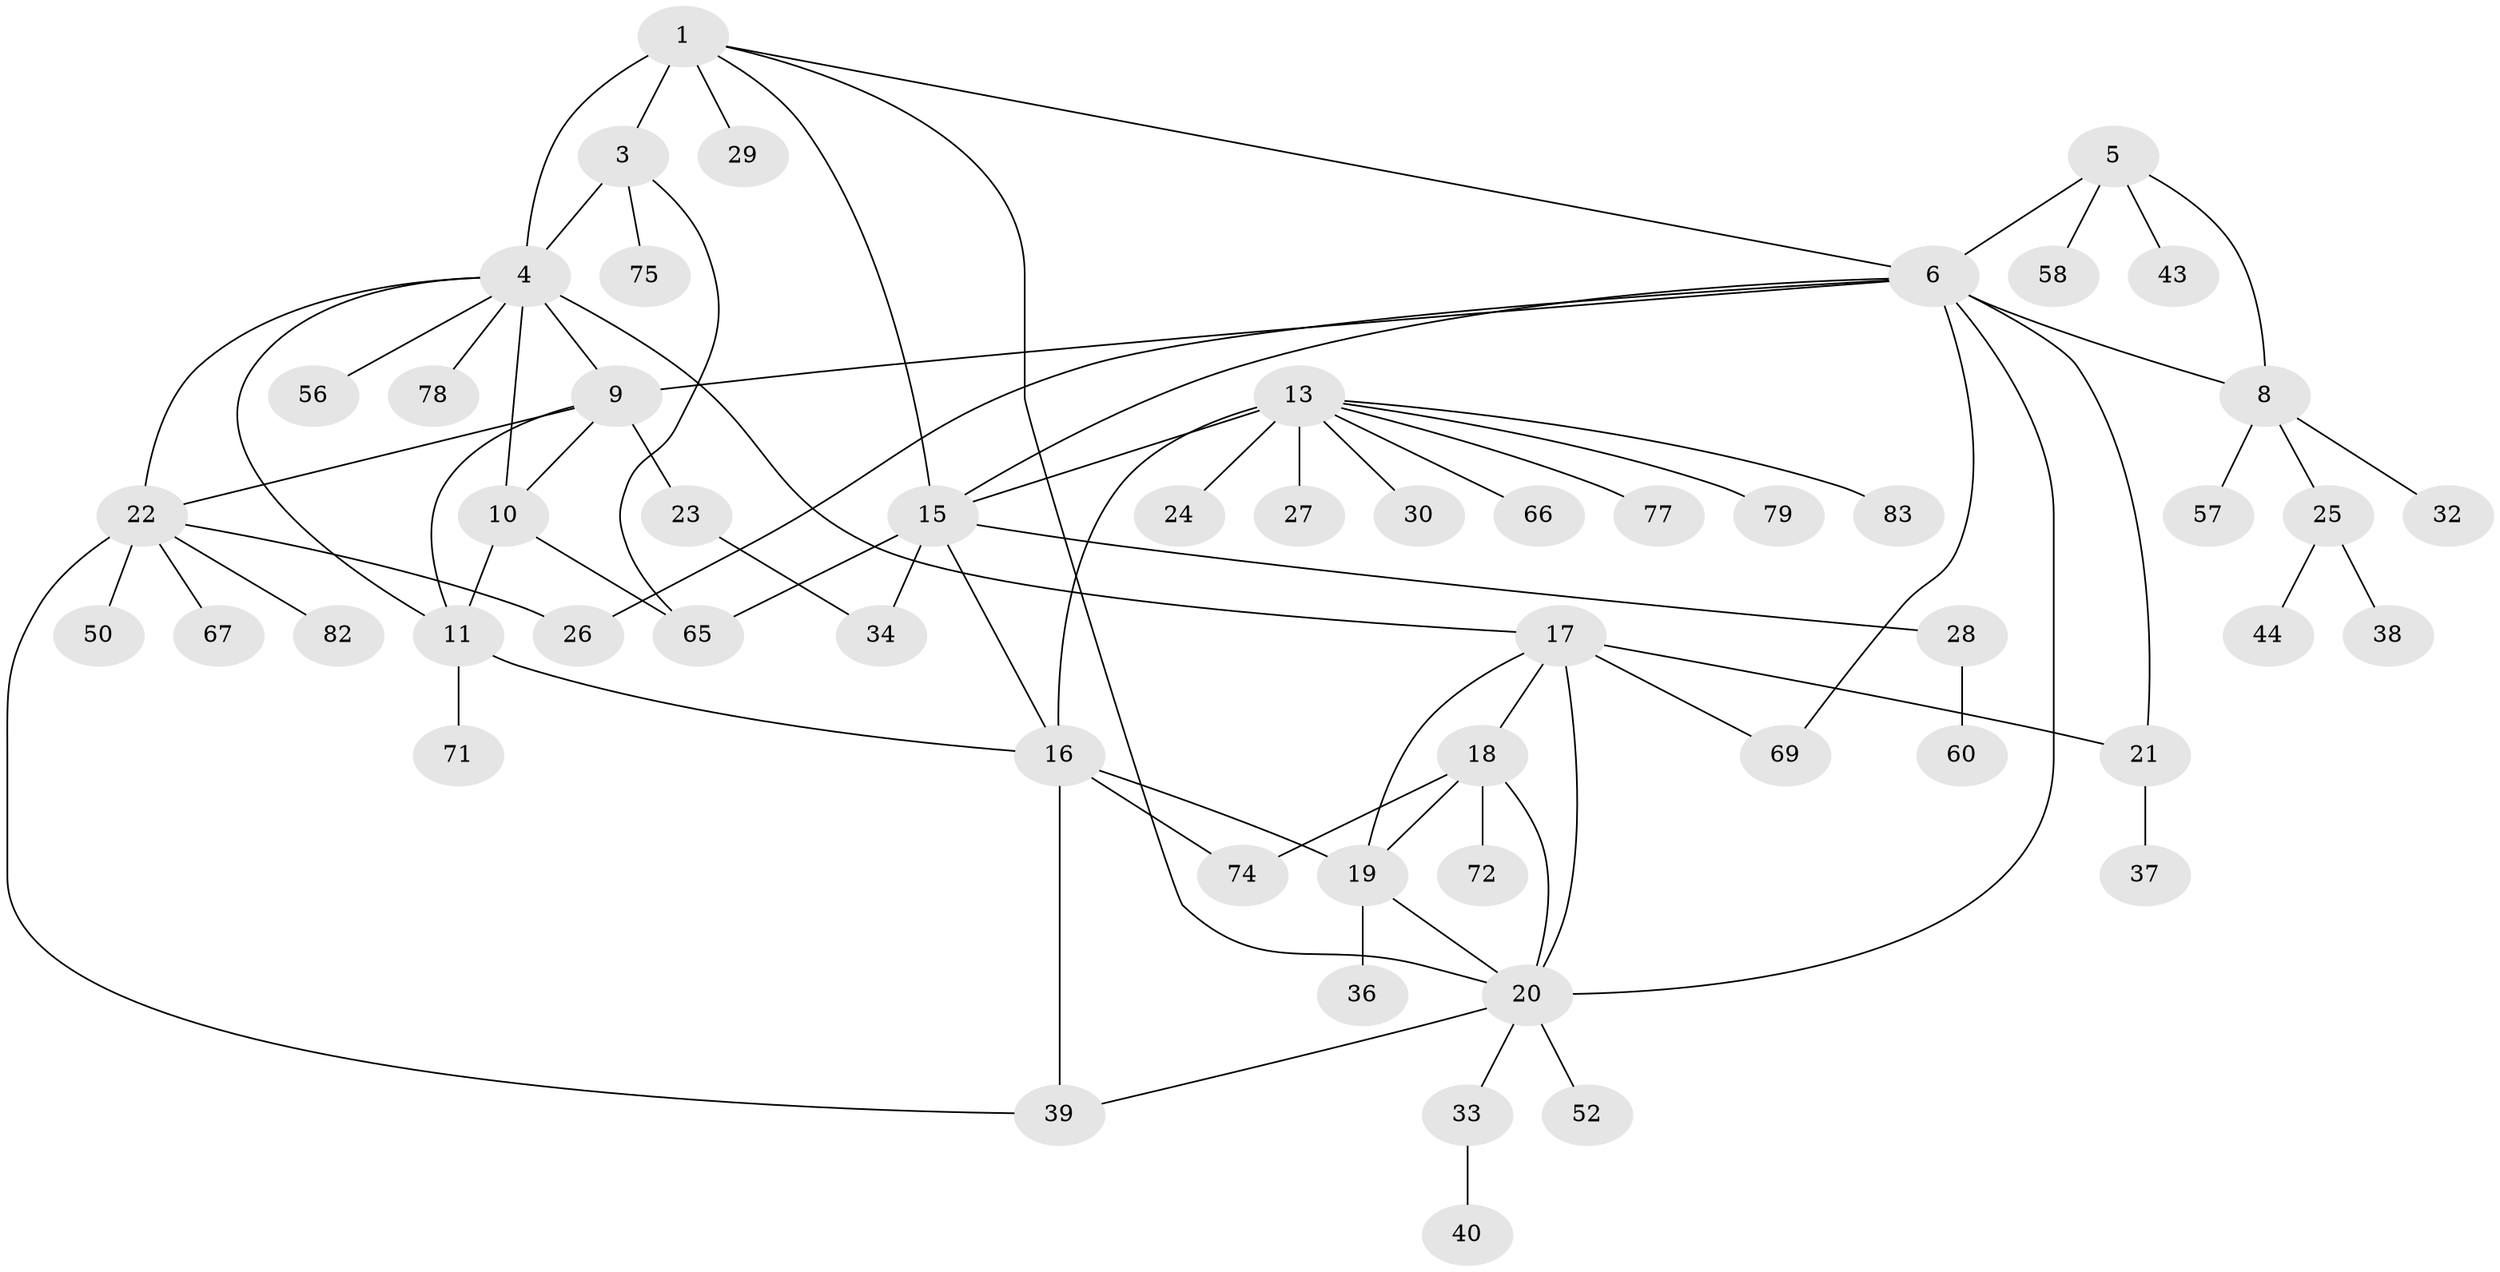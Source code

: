 // original degree distribution, {5: 0.08433734939759036, 4: 0.03614457831325301, 10: 0.012048192771084338, 3: 0.08433734939759036, 7: 0.03614457831325301, 6: 0.03614457831325301, 8: 0.03614457831325301, 9: 0.024096385542168676, 2: 0.1566265060240964, 1: 0.4939759036144578}
// Generated by graph-tools (version 1.1) at 2025/42/03/06/25 10:42:12]
// undirected, 55 vertices, 79 edges
graph export_dot {
graph [start="1"]
  node [color=gray90,style=filled];
  1 [super="+2"];
  3 [super="+59"];
  4 [super="+12"];
  5 [super="+7"];
  6 [super="+70"];
  8 [super="+63"];
  9;
  10 [super="+45"];
  11 [super="+55"];
  13 [super="+14"];
  15 [super="+53"];
  16 [super="+41"];
  17 [super="+35"];
  18 [super="+51"];
  19 [super="+48"];
  20 [super="+73"];
  21 [super="+54"];
  22 [super="+81"];
  23 [super="+62"];
  24 [super="+46"];
  25 [super="+31"];
  26 [super="+49"];
  27;
  28;
  29;
  30;
  32 [super="+47"];
  33;
  34 [super="+42"];
  36;
  37;
  38;
  39 [super="+64"];
  40;
  43;
  44 [super="+61"];
  50;
  52;
  56 [super="+80"];
  57;
  58;
  60 [super="+76"];
  65 [super="+68"];
  66;
  67;
  69;
  71;
  72;
  74;
  75;
  77;
  78;
  79;
  82;
  83;
  1 -- 3 [weight=2];
  1 -- 4 [weight=2];
  1 -- 6;
  1 -- 20;
  1 -- 29;
  1 -- 15;
  3 -- 4;
  3 -- 75;
  3 -- 65;
  4 -- 22;
  4 -- 17;
  4 -- 56;
  4 -- 9;
  4 -- 10;
  4 -- 11;
  4 -- 78;
  5 -- 6 [weight=2];
  5 -- 8 [weight=2];
  5 -- 43;
  5 -- 58;
  6 -- 8;
  6 -- 9;
  6 -- 15;
  6 -- 20;
  6 -- 21;
  6 -- 69;
  6 -- 26;
  8 -- 25;
  8 -- 32;
  8 -- 57;
  9 -- 10;
  9 -- 11;
  9 -- 22;
  9 -- 23;
  10 -- 11;
  10 -- 65;
  11 -- 16;
  11 -- 71;
  13 -- 15 [weight=2];
  13 -- 16 [weight=2];
  13 -- 30;
  13 -- 66;
  13 -- 77;
  13 -- 79;
  13 -- 83;
  13 -- 24;
  13 -- 27;
  15 -- 16;
  15 -- 28;
  15 -- 34;
  15 -- 65;
  16 -- 19;
  16 -- 39;
  16 -- 74;
  17 -- 18;
  17 -- 19;
  17 -- 20;
  17 -- 21;
  17 -- 69;
  18 -- 19;
  18 -- 20;
  18 -- 72;
  18 -- 74;
  19 -- 20;
  19 -- 36;
  20 -- 33;
  20 -- 52;
  20 -- 39;
  21 -- 37;
  22 -- 26;
  22 -- 39;
  22 -- 50;
  22 -- 67;
  22 -- 82;
  23 -- 34;
  25 -- 38;
  25 -- 44;
  28 -- 60;
  33 -- 40;
}
